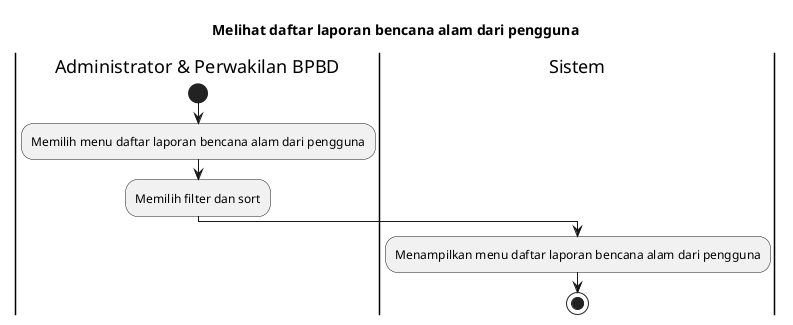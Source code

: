 @startuml UC-MGDISASTER-001 - Melihat daftar laporan bencana alam dari pengguna
title Melihat daftar laporan bencana alam dari pengguna

|Administrator & Perwakilan BPBD|
start
:Memilih menu daftar laporan bencana alam dari pengguna;
:Memilih filter dan sort;

|Sistem|
:Menampilkan menu daftar laporan bencana alam dari pengguna;

stop

@enduml